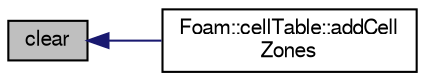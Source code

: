 digraph "clear"
{
  bgcolor="transparent";
  edge [fontname="FreeSans",fontsize="10",labelfontname="FreeSans",labelfontsize="10"];
  node [fontname="FreeSans",fontsize="10",shape=record];
  rankdir="LR";
  Node1 [label="clear",height=0.2,width=0.4,color="black", fillcolor="grey75", style="filled" fontcolor="black"];
  Node1 -> Node2 [dir="back",color="midnightblue",fontsize="10",style="solid",fontname="FreeSans"];
  Node2 [label="Foam::cellTable::addCell\lZones",height=0.2,width=0.4,color="black",URL="$a00225.html#a3e09b5787b5e4efb26cd459e05e4dafd",tooltip="Classify tableIds into cellZones according to the cellTable. "];
}

